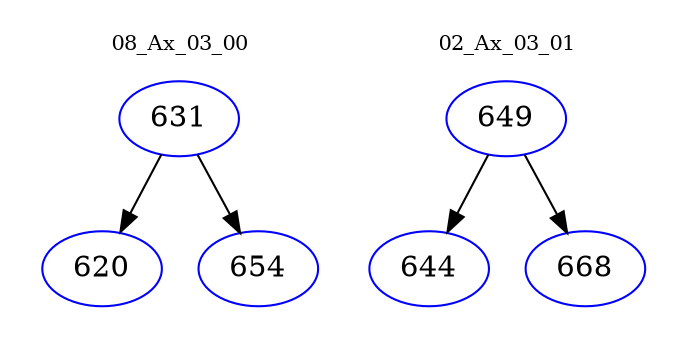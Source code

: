 digraph{
subgraph cluster_0 {
color = white
label = "08_Ax_03_00";
fontsize=10;
T0_631 [label="631", color="blue"]
T0_631 -> T0_620 [color="black"]
T0_620 [label="620", color="blue"]
T0_631 -> T0_654 [color="black"]
T0_654 [label="654", color="blue"]
}
subgraph cluster_1 {
color = white
label = "02_Ax_03_01";
fontsize=10;
T1_649 [label="649", color="blue"]
T1_649 -> T1_644 [color="black"]
T1_644 [label="644", color="blue"]
T1_649 -> T1_668 [color="black"]
T1_668 [label="668", color="blue"]
}
}
